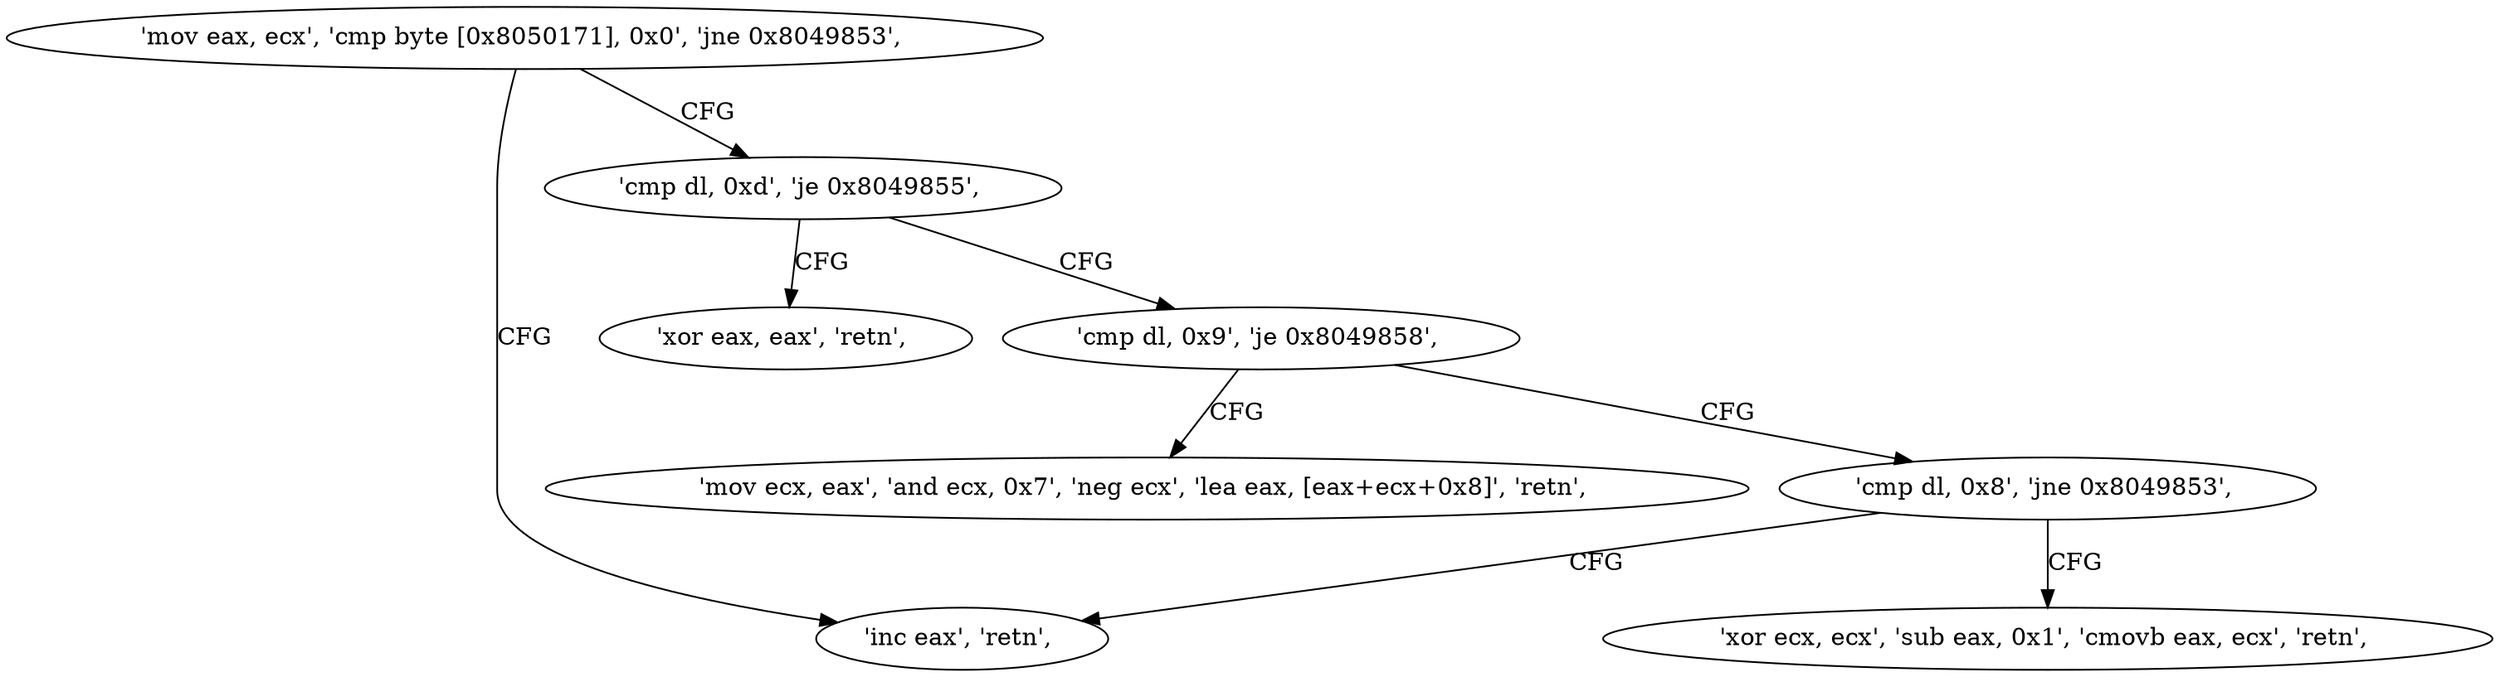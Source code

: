 digraph "func" {
"134518832" [label = "'mov eax, ecx', 'cmp byte [0x8050171], 0x0', 'jne 0x8049853', " ]
"134518867" [label = "'inc eax', 'retn', " ]
"134518843" [label = "'cmp dl, 0xd', 'je 0x8049855', " ]
"134518869" [label = "'xor eax, eax', 'retn', " ]
"134518848" [label = "'cmp dl, 0x9', 'je 0x8049858', " ]
"134518872" [label = "'mov ecx, eax', 'and ecx, 0x7', 'neg ecx', 'lea eax, [eax+ecx+0x8]', 'retn', " ]
"134518853" [label = "'cmp dl, 0x8', 'jne 0x8049853', " ]
"134518858" [label = "'xor ecx, ecx', 'sub eax, 0x1', 'cmovb eax, ecx', 'retn', " ]
"134518832" -> "134518867" [ label = "CFG" ]
"134518832" -> "134518843" [ label = "CFG" ]
"134518843" -> "134518869" [ label = "CFG" ]
"134518843" -> "134518848" [ label = "CFG" ]
"134518848" -> "134518872" [ label = "CFG" ]
"134518848" -> "134518853" [ label = "CFG" ]
"134518853" -> "134518867" [ label = "CFG" ]
"134518853" -> "134518858" [ label = "CFG" ]
}
